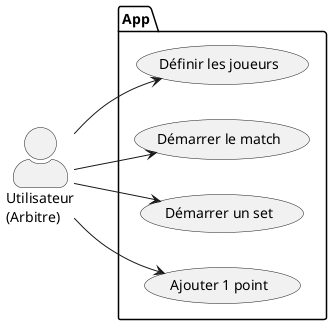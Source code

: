 @startuml Match
left to right direction

skinparam actorStyle awesome
"Utilisateur\n(Arbitre)" as User
package App {
    usecase "Définir les joueurs" as (InitGame)
    usecase "Démarrer le match" as (StartGame)
    usecase "Démarrer un set" as (StartSet)
    usecase "Ajouter 1 point" as (AddPoint)
}

:User: --> (InitGame)
:User: --> (StartGame)
:User: --> (StartSet)
:User: --> (AddPoint)
@enduml
